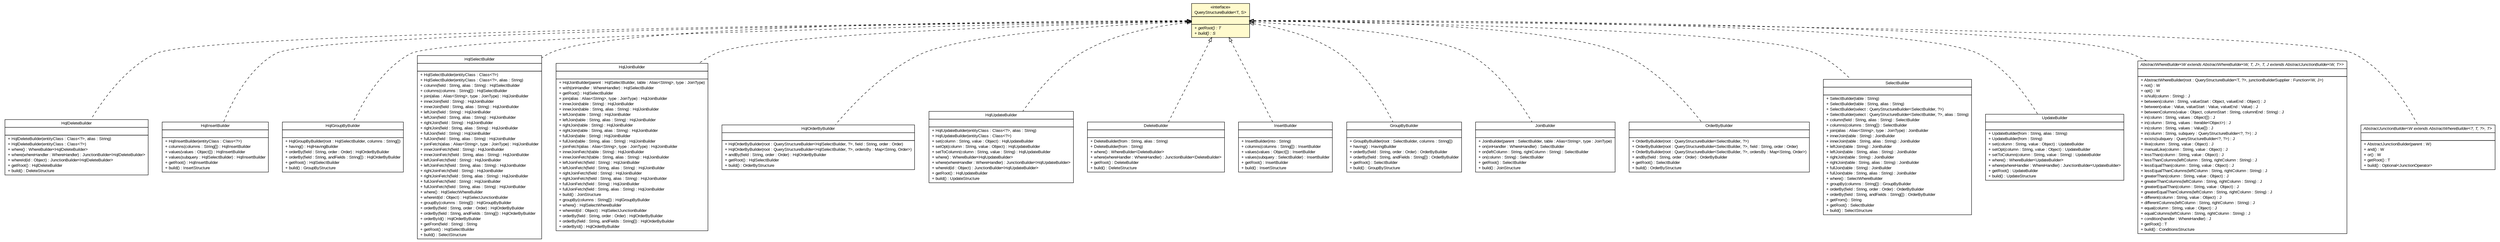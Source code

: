 #!/usr/local/bin/dot
#
# Class diagram 
# Generated by UMLGraph version R5_6 (http://www.umlgraph.org/)
#

digraph G {
	edge [fontname="arial",fontsize=10,labelfontname="arial",labelfontsize=10];
	node [fontname="arial",fontsize=10,shape=plaintext];
	nodesep=0.25;
	ranksep=0.5;
	// br.gov.to.sefaz.persistence.query.builder.hql.delete.HqlDeleteBuilder
	c15014 [label=<<table title="br.gov.to.sefaz.persistence.query.builder.hql.delete.HqlDeleteBuilder" border="0" cellborder="1" cellspacing="0" cellpadding="2" port="p" href="./hql/delete/HqlDeleteBuilder.html">
		<tr><td><table border="0" cellspacing="0" cellpadding="1">
<tr><td align="center" balign="center"> HqlDeleteBuilder </td></tr>
		</table></td></tr>
		<tr><td><table border="0" cellspacing="0" cellpadding="1">
<tr><td align="left" balign="left">  </td></tr>
		</table></td></tr>
		<tr><td><table border="0" cellspacing="0" cellpadding="1">
<tr><td align="left" balign="left"> + HqlDeleteBuilder(entityClass : Class&lt;?&gt;, alias : String) </td></tr>
<tr><td align="left" balign="left"> + HqlDeleteBuilder(entityClass : Class&lt;?&gt;) </td></tr>
<tr><td align="left" balign="left"> + where() : WhereBuilder&lt;HqlDeleteBuilder&gt; </td></tr>
<tr><td align="left" balign="left"> + where(whereHandler : WhereHandler) : JunctionBuilder&lt;HqlDeleteBuilder&gt; </td></tr>
<tr><td align="left" balign="left"> + whereId(id : Object) : JunctionBuilder&lt;HqlDeleteBuilder&gt; </td></tr>
<tr><td align="left" balign="left"> + getRoot() : HqlDeleteBuilder </td></tr>
<tr><td align="left" balign="left"> + build() : DeleteStructure </td></tr>
		</table></td></tr>
		</table>>, URL="./hql/delete/HqlDeleteBuilder.html", fontname="arial", fontcolor="black", fontsize=10.0];
	// br.gov.to.sefaz.persistence.query.builder.hql.insert.HqlInsertBuilder
	c15017 [label=<<table title="br.gov.to.sefaz.persistence.query.builder.hql.insert.HqlInsertBuilder" border="0" cellborder="1" cellspacing="0" cellpadding="2" port="p" href="./hql/insert/HqlInsertBuilder.html">
		<tr><td><table border="0" cellspacing="0" cellpadding="1">
<tr><td align="center" balign="center"> HqlInsertBuilder </td></tr>
		</table></td></tr>
		<tr><td><table border="0" cellspacing="0" cellpadding="1">
<tr><td align="left" balign="left">  </td></tr>
		</table></td></tr>
		<tr><td><table border="0" cellspacing="0" cellpadding="1">
<tr><td align="left" balign="left"> + HqlInsertBuilder(entityClass : Class&lt;?&gt;) </td></tr>
<tr><td align="left" balign="left"> + columns(columns : String[]) : HqlInsertBuilder </td></tr>
<tr><td align="left" balign="left"> + values(values : Object[]) : HqlInsertBuilder </td></tr>
<tr><td align="left" balign="left"> + values(subquery : HqlSelectBuilder) : HqlInsertBuilder </td></tr>
<tr><td align="left" balign="left"> + getRoot() : HqlInsertBuilder </td></tr>
<tr><td align="left" balign="left"> + build() : InsertStructure </td></tr>
		</table></td></tr>
		</table>>, URL="./hql/insert/HqlInsertBuilder.html", fontname="arial", fontcolor="black", fontsize=10.0];
	// br.gov.to.sefaz.persistence.query.builder.hql.select.groupby.HqlGroupByBuilder
	c15020 [label=<<table title="br.gov.to.sefaz.persistence.query.builder.hql.select.groupby.HqlGroupByBuilder" border="0" cellborder="1" cellspacing="0" cellpadding="2" port="p" href="./hql/select/groupby/HqlGroupByBuilder.html">
		<tr><td><table border="0" cellspacing="0" cellpadding="1">
<tr><td align="center" balign="center"> HqlGroupByBuilder </td></tr>
		</table></td></tr>
		<tr><td><table border="0" cellspacing="0" cellpadding="1">
<tr><td align="left" balign="left">  </td></tr>
		</table></td></tr>
		<tr><td><table border="0" cellspacing="0" cellpadding="1">
<tr><td align="left" balign="left"> + HqlGroupByBuilder(root : HqlSelectBuilder, columns : String[]) </td></tr>
<tr><td align="left" balign="left"> + having() : HqlHavingBuilder </td></tr>
<tr><td align="left" balign="left"> + orderBy(field : String, order : Order) : HqlOrderByBuilder </td></tr>
<tr><td align="left" balign="left"> + orderBy(field : String, andFields : String[]) : HqlOrderByBuilder </td></tr>
<tr><td align="left" balign="left"> + getRoot() : HqlSelectBuilder </td></tr>
<tr><td align="left" balign="left"> + build() : GroupByStructure </td></tr>
		</table></td></tr>
		</table>>, URL="./hql/select/groupby/HqlGroupByBuilder.html", fontname="arial", fontcolor="black", fontsize=10.0];
	// br.gov.to.sefaz.persistence.query.builder.hql.select.HqlSelectBuilder
	c15021 [label=<<table title="br.gov.to.sefaz.persistence.query.builder.hql.select.HqlSelectBuilder" border="0" cellborder="1" cellspacing="0" cellpadding="2" port="p" href="./hql/select/HqlSelectBuilder.html">
		<tr><td><table border="0" cellspacing="0" cellpadding="1">
<tr><td align="center" balign="center"> HqlSelectBuilder </td></tr>
		</table></td></tr>
		<tr><td><table border="0" cellspacing="0" cellpadding="1">
<tr><td align="left" balign="left">  </td></tr>
		</table></td></tr>
		<tr><td><table border="0" cellspacing="0" cellpadding="1">
<tr><td align="left" balign="left"> + HqlSelectBuilder(entityClass : Class&lt;?&gt;) </td></tr>
<tr><td align="left" balign="left"> + HqlSelectBuilder(entityClass : Class&lt;?&gt;, alias : String) </td></tr>
<tr><td align="left" balign="left"> + column(field : String, alias : String) : HqlSelectBuilder </td></tr>
<tr><td align="left" balign="left"> + columns(columns : String[]) : HqlSelectBuilder </td></tr>
<tr><td align="left" balign="left"> + join(alias : Alias&lt;String&gt;, type : JoinType) : HqlJoinBuilder </td></tr>
<tr><td align="left" balign="left"> + innerJoin(field : String) : HqlJoinBuilder </td></tr>
<tr><td align="left" balign="left"> + innerJoin(field : String, alias : String) : HqlJoinBuilder </td></tr>
<tr><td align="left" balign="left"> + leftJoin(field : String) : HqlJoinBuilder </td></tr>
<tr><td align="left" balign="left"> + leftJoin(field : String, alias : String) : HqlJoinBuilder </td></tr>
<tr><td align="left" balign="left"> + rightJoin(field : String) : HqlJoinBuilder </td></tr>
<tr><td align="left" balign="left"> + rightJoin(field : String, alias : String) : HqlJoinBuilder </td></tr>
<tr><td align="left" balign="left"> + fullJoin(field : String) : HqlJoinBuilder </td></tr>
<tr><td align="left" balign="left"> + fullJoin(field : String, alias : String) : HqlJoinBuilder </td></tr>
<tr><td align="left" balign="left"> + joinFetch(alias : Alias&lt;String&gt;, type : JoinType) : HqlJoinBuilder </td></tr>
<tr><td align="left" balign="left"> + innerJoinFetch(field : String) : HqlJoinBuilder </td></tr>
<tr><td align="left" balign="left"> + innerJoinFetch(field : String, alias : String) : HqlJoinBuilder </td></tr>
<tr><td align="left" balign="left"> + leftJoinFetch(field : String) : HqlJoinBuilder </td></tr>
<tr><td align="left" balign="left"> + leftJoinFetch(field : String, alias : String) : HqlJoinBuilder </td></tr>
<tr><td align="left" balign="left"> + rightJoinFetch(field : String) : HqlJoinBuilder </td></tr>
<tr><td align="left" balign="left"> + rightJoinFetch(field : String, alias : String) : HqlJoinBuilder </td></tr>
<tr><td align="left" balign="left"> + fullJoinFetch(field : String) : HqlJoinBuilder </td></tr>
<tr><td align="left" balign="left"> + fullJoinFetch(field : String, alias : String) : HqlJoinBuilder </td></tr>
<tr><td align="left" balign="left"> + where() : HqlSelectWhereBuilder </td></tr>
<tr><td align="left" balign="left"> + whereId(id : Object) : HqlSelectJunctionBuilder </td></tr>
<tr><td align="left" balign="left"> + groupBy(columns : String[]) : HqlGroupByBuilder </td></tr>
<tr><td align="left" balign="left"> + orderBy(field : String, order : Order) : HqlOrderByBuilder </td></tr>
<tr><td align="left" balign="left"> + orderBy(field : String, andFields : String[]) : HqlOrderByBuilder </td></tr>
<tr><td align="left" balign="left"> + orderById() : HqlOrderByBuilder </td></tr>
<tr><td align="left" balign="left"> + getFrom(field : String) : String </td></tr>
<tr><td align="left" balign="left"> + getRoot() : HqlSelectBuilder </td></tr>
<tr><td align="left" balign="left"> + build() : SelectStructure </td></tr>
		</table></td></tr>
		</table>>, URL="./hql/select/HqlSelectBuilder.html", fontname="arial", fontcolor="black", fontsize=10.0];
	// br.gov.to.sefaz.persistence.query.builder.hql.select.join.HqlJoinBuilder
	c15022 [label=<<table title="br.gov.to.sefaz.persistence.query.builder.hql.select.join.HqlJoinBuilder" border="0" cellborder="1" cellspacing="0" cellpadding="2" port="p" href="./hql/select/join/HqlJoinBuilder.html">
		<tr><td><table border="0" cellspacing="0" cellpadding="1">
<tr><td align="center" balign="center"> HqlJoinBuilder </td></tr>
		</table></td></tr>
		<tr><td><table border="0" cellspacing="0" cellpadding="1">
<tr><td align="left" balign="left">  </td></tr>
		</table></td></tr>
		<tr><td><table border="0" cellspacing="0" cellpadding="1">
<tr><td align="left" balign="left"> + HqlJoinBuilder(parent : HqlSelectBuilder, table : Alias&lt;String&gt;, type : JoinType) </td></tr>
<tr><td align="left" balign="left"> + with(onHandler : WhereHandler) : HqlSelectBuilder </td></tr>
<tr><td align="left" balign="left"> + getRoot() : HqlSelectBuilder </td></tr>
<tr><td align="left" balign="left"> + join(alias : Alias&lt;String&gt;, type : JoinType) : HqlJoinBuilder </td></tr>
<tr><td align="left" balign="left"> + innerJoin(table : String) : HqlJoinBuilder </td></tr>
<tr><td align="left" balign="left"> + innerJoin(table : String, alias : String) : HqlJoinBuilder </td></tr>
<tr><td align="left" balign="left"> + leftJoin(table : String) : HqlJoinBuilder </td></tr>
<tr><td align="left" balign="left"> + leftJoin(table : String, alias : String) : HqlJoinBuilder </td></tr>
<tr><td align="left" balign="left"> + rightJoin(table : String) : HqlJoinBuilder </td></tr>
<tr><td align="left" balign="left"> + rightJoin(table : String, alias : String) : HqlJoinBuilder </td></tr>
<tr><td align="left" balign="left"> + fullJoin(table : String) : HqlJoinBuilder </td></tr>
<tr><td align="left" balign="left"> + fullJoin(table : String, alias : String) : HqlJoinBuilder </td></tr>
<tr><td align="left" balign="left"> + joinFetch(alias : Alias&lt;String&gt;, type : JoinType) : HqlJoinBuilder </td></tr>
<tr><td align="left" balign="left"> + innerJoinFetch(table : String) : HqlJoinBuilder </td></tr>
<tr><td align="left" balign="left"> + innerJoinFetch(table : String, alias : String) : HqlJoinBuilder </td></tr>
<tr><td align="left" balign="left"> + leftJoinFetch(field : String) : HqlJoinBuilder </td></tr>
<tr><td align="left" balign="left"> + leftJoinFetch(field : String, alias : String) : HqlJoinBuilder </td></tr>
<tr><td align="left" balign="left"> + rightJoinFetch(field : String) : HqlJoinBuilder </td></tr>
<tr><td align="left" balign="left"> + rightJoinFetch(field : String, alias : String) : HqlJoinBuilder </td></tr>
<tr><td align="left" balign="left"> + fullJoinFetch(field : String) : HqlJoinBuilder </td></tr>
<tr><td align="left" balign="left"> + fullJoinFetch(field : String, alias : String) : HqlJoinBuilder </td></tr>
<tr><td align="left" balign="left"> + build() : JoinStructure </td></tr>
<tr><td align="left" balign="left"> + groupBy(columns : String[]) : HqlGroupByBuilder </td></tr>
<tr><td align="left" balign="left"> + where() : HqlSelectWhereBuilder </td></tr>
<tr><td align="left" balign="left"> + whereId(id : Object) : HqlSelectJunctionBuilder </td></tr>
<tr><td align="left" balign="left"> + orderBy(field : String, order : Order) : HqlOrderByBuilder </td></tr>
<tr><td align="left" balign="left"> + orderBy(field : String, andFields : String[]) : HqlOrderByBuilder </td></tr>
<tr><td align="left" balign="left"> + orderById() : HqlOrderByBuilder </td></tr>
		</table></td></tr>
		</table>>, URL="./hql/select/join/HqlJoinBuilder.html", fontname="arial", fontcolor="black", fontsize=10.0];
	// br.gov.to.sefaz.persistence.query.builder.hql.select.orderby.HqlOrderByBuilder
	c15023 [label=<<table title="br.gov.to.sefaz.persistence.query.builder.hql.select.orderby.HqlOrderByBuilder" border="0" cellborder="1" cellspacing="0" cellpadding="2" port="p" href="./hql/select/orderby/HqlOrderByBuilder.html">
		<tr><td><table border="0" cellspacing="0" cellpadding="1">
<tr><td align="center" balign="center"> HqlOrderByBuilder </td></tr>
		</table></td></tr>
		<tr><td><table border="0" cellspacing="0" cellpadding="1">
<tr><td align="left" balign="left">  </td></tr>
		</table></td></tr>
		<tr><td><table border="0" cellspacing="0" cellpadding="1">
<tr><td align="left" balign="left"> + HqlOrderByBuilder(root : QueryStructureBuilder&lt;HqlSelectBuilder, ?&gt;, field : String, order : Order) </td></tr>
<tr><td align="left" balign="left"> + HqlOrderByBuilder(root : QueryStructureBuilder&lt;HqlSelectBuilder, ?&gt;, ordersBy : Map&lt;String, Order&gt;) </td></tr>
<tr><td align="left" balign="left"> + andBy(field : String, order : Order) : HqlOrderByBuilder </td></tr>
<tr><td align="left" balign="left"> + getRoot() : HqlSelectBuilder </td></tr>
<tr><td align="left" balign="left"> + build() : OrderByStructure </td></tr>
		</table></td></tr>
		</table>>, URL="./hql/select/orderby/HqlOrderByBuilder.html", fontname="arial", fontcolor="black", fontsize=10.0];
	// br.gov.to.sefaz.persistence.query.builder.hql.update.HqlUpdateBuilder
	c15031 [label=<<table title="br.gov.to.sefaz.persistence.query.builder.hql.update.HqlUpdateBuilder" border="0" cellborder="1" cellspacing="0" cellpadding="2" port="p" href="./hql/update/HqlUpdateBuilder.html">
		<tr><td><table border="0" cellspacing="0" cellpadding="1">
<tr><td align="center" balign="center"> HqlUpdateBuilder </td></tr>
		</table></td></tr>
		<tr><td><table border="0" cellspacing="0" cellpadding="1">
<tr><td align="left" balign="left">  </td></tr>
		</table></td></tr>
		<tr><td><table border="0" cellspacing="0" cellpadding="1">
<tr><td align="left" balign="left"> + HqlUpdateBuilder(entityClass : Class&lt;?&gt;, alias : String) </td></tr>
<tr><td align="left" balign="left"> + HqlUpdateBuilder(entityClass : Class&lt;?&gt;) </td></tr>
<tr><td align="left" balign="left"> + set(column : String, value : Object) : HqlUpdateBuilder </td></tr>
<tr><td align="left" balign="left"> + setOpt(column : String, value : Object) : HqlUpdateBuilder </td></tr>
<tr><td align="left" balign="left"> + setToColumn(column : String, value : String) : HqlUpdateBuilder </td></tr>
<tr><td align="left" balign="left"> + where() : WhereBuilder&lt;HqlUpdateBuilder&gt; </td></tr>
<tr><td align="left" balign="left"> + where(whereHandler : WhereHandler) : JunctionBuilder&lt;HqlUpdateBuilder&gt; </td></tr>
<tr><td align="left" balign="left"> + whereId(id : Object) : JunctionBuilder&lt;HqlUpdateBuilder&gt; </td></tr>
<tr><td align="left" balign="left"> + getRoot() : HqlUpdateBuilder </td></tr>
<tr><td align="left" balign="left"> + build() : UpdateStructure </td></tr>
		</table></td></tr>
		</table>>, URL="./hql/update/HqlUpdateBuilder.html", fontname="arial", fontcolor="black", fontsize=10.0];
	// br.gov.to.sefaz.persistence.query.builder.QueryStructureBuilder<T, S>
	c15032 [label=<<table title="br.gov.to.sefaz.persistence.query.builder.QueryStructureBuilder" border="0" cellborder="1" cellspacing="0" cellpadding="2" port="p" bgcolor="lemonChiffon" href="./QueryStructureBuilder.html">
		<tr><td><table border="0" cellspacing="0" cellpadding="1">
<tr><td align="center" balign="center"> &#171;interface&#187; </td></tr>
<tr><td align="center" balign="center"> QueryStructureBuilder&lt;T, S&gt; </td></tr>
		</table></td></tr>
		<tr><td><table border="0" cellspacing="0" cellpadding="1">
<tr><td align="left" balign="left">  </td></tr>
		</table></td></tr>
		<tr><td><table border="0" cellspacing="0" cellpadding="1">
<tr><td align="left" balign="left"><font face="arial italic" point-size="10.0"> + getRoot() : T </font></td></tr>
<tr><td align="left" balign="left"><font face="arial italic" point-size="10.0"> + build() : S </font></td></tr>
		</table></td></tr>
		</table>>, URL="./QueryStructureBuilder.html", fontname="arial", fontcolor="black", fontsize=10.0];
	// br.gov.to.sefaz.persistence.query.builder.sql.delete.DeleteBuilder
	c15035 [label=<<table title="br.gov.to.sefaz.persistence.query.builder.sql.delete.DeleteBuilder" border="0" cellborder="1" cellspacing="0" cellpadding="2" port="p" href="./sql/delete/DeleteBuilder.html">
		<tr><td><table border="0" cellspacing="0" cellpadding="1">
<tr><td align="center" balign="center"> DeleteBuilder </td></tr>
		</table></td></tr>
		<tr><td><table border="0" cellspacing="0" cellpadding="1">
<tr><td align="left" balign="left">  </td></tr>
		</table></td></tr>
		<tr><td><table border="0" cellspacing="0" cellpadding="1">
<tr><td align="left" balign="left"> + DeleteBuilder(from : String, alias : String) </td></tr>
<tr><td align="left" balign="left"> + DeleteBuilder(from : String) </td></tr>
<tr><td align="left" balign="left"> + where() : WhereBuilder&lt;DeleteBuilder&gt; </td></tr>
<tr><td align="left" balign="left"> + where(whereHandler : WhereHandler) : JunctionBuilder&lt;DeleteBuilder&gt; </td></tr>
<tr><td align="left" balign="left"> + getRoot() : DeleteBuilder </td></tr>
<tr><td align="left" balign="left"> + build() : DeleteStructure </td></tr>
		</table></td></tr>
		</table>>, URL="./sql/delete/DeleteBuilder.html", fontname="arial", fontcolor="black", fontsize=10.0];
	// br.gov.to.sefaz.persistence.query.builder.sql.insert.InsertBuilder
	c15036 [label=<<table title="br.gov.to.sefaz.persistence.query.builder.sql.insert.InsertBuilder" border="0" cellborder="1" cellspacing="0" cellpadding="2" port="p" href="./sql/insert/InsertBuilder.html">
		<tr><td><table border="0" cellspacing="0" cellpadding="1">
<tr><td align="center" balign="center"> InsertBuilder </td></tr>
		</table></td></tr>
		<tr><td><table border="0" cellspacing="0" cellpadding="1">
<tr><td align="left" balign="left">  </td></tr>
		</table></td></tr>
		<tr><td><table border="0" cellspacing="0" cellpadding="1">
<tr><td align="left" balign="left"> + InsertBuilder(into : String) </td></tr>
<tr><td align="left" balign="left"> + columns(columns : String[]) : InsertBuilder </td></tr>
<tr><td align="left" balign="left"> + values(values : Object[]) : InsertBuilder </td></tr>
<tr><td align="left" balign="left"> + values(subquery : SelectBuilder) : InsertBuilder </td></tr>
<tr><td align="left" balign="left"> + getRoot() : InsertBuilder </td></tr>
<tr><td align="left" balign="left"> + build() : InsertStructure </td></tr>
		</table></td></tr>
		</table>>, URL="./sql/insert/InsertBuilder.html", fontname="arial", fontcolor="black", fontsize=10.0];
	// br.gov.to.sefaz.persistence.query.builder.sql.select.groupby.GroupByBuilder
	c15039 [label=<<table title="br.gov.to.sefaz.persistence.query.builder.sql.select.groupby.GroupByBuilder" border="0" cellborder="1" cellspacing="0" cellpadding="2" port="p" href="./sql/select/groupby/GroupByBuilder.html">
		<tr><td><table border="0" cellspacing="0" cellpadding="1">
<tr><td align="center" balign="center"> GroupByBuilder </td></tr>
		</table></td></tr>
		<tr><td><table border="0" cellspacing="0" cellpadding="1">
<tr><td align="left" balign="left">  </td></tr>
		</table></td></tr>
		<tr><td><table border="0" cellspacing="0" cellpadding="1">
<tr><td align="left" balign="left"> + GroupByBuilder(root : SelectBuilder, columns : String[]) </td></tr>
<tr><td align="left" balign="left"> + having() : HavingBuilder </td></tr>
<tr><td align="left" balign="left"> + orderBy(field : String, order : Order) : OrderByBuilder </td></tr>
<tr><td align="left" balign="left"> + orderBy(field : String, andFields : String[]) : OrderByBuilder </td></tr>
<tr><td align="left" balign="left"> + getRoot() : SelectBuilder </td></tr>
<tr><td align="left" balign="left"> + build() : GroupByStructure </td></tr>
		</table></td></tr>
		</table>>, URL="./sql/select/groupby/GroupByBuilder.html", fontname="arial", fontcolor="black", fontsize=10.0];
	// br.gov.to.sefaz.persistence.query.builder.sql.select.join.JoinBuilder
	c15040 [label=<<table title="br.gov.to.sefaz.persistence.query.builder.sql.select.join.JoinBuilder" border="0" cellborder="1" cellspacing="0" cellpadding="2" port="p" href="./sql/select/join/JoinBuilder.html">
		<tr><td><table border="0" cellspacing="0" cellpadding="1">
<tr><td align="center" balign="center"> JoinBuilder </td></tr>
		</table></td></tr>
		<tr><td><table border="0" cellspacing="0" cellpadding="1">
<tr><td align="left" balign="left">  </td></tr>
		</table></td></tr>
		<tr><td><table border="0" cellspacing="0" cellpadding="1">
<tr><td align="left" balign="left"> + JoinBuilder(parent : SelectBuilder, table : Alias&lt;String&gt;, type : JoinType) </td></tr>
<tr><td align="left" balign="left"> + on(onHandler : WhereHandler) : SelectBuilder </td></tr>
<tr><td align="left" balign="left"> + on(leftColumn : String, rightColumn : String) : SelectBuilder </td></tr>
<tr><td align="left" balign="left"> + on(column : String) : SelectBuilder </td></tr>
<tr><td align="left" balign="left"> + getRoot() : SelectBuilder </td></tr>
<tr><td align="left" balign="left"> + build() : JoinStructure </td></tr>
		</table></td></tr>
		</table>>, URL="./sql/select/join/JoinBuilder.html", fontname="arial", fontcolor="black", fontsize=10.0];
	// br.gov.to.sefaz.persistence.query.builder.sql.select.orderby.OrderByBuilder
	c15041 [label=<<table title="br.gov.to.sefaz.persistence.query.builder.sql.select.orderby.OrderByBuilder" border="0" cellborder="1" cellspacing="0" cellpadding="2" port="p" href="./sql/select/orderby/OrderByBuilder.html">
		<tr><td><table border="0" cellspacing="0" cellpadding="1">
<tr><td align="center" balign="center"> OrderByBuilder </td></tr>
		</table></td></tr>
		<tr><td><table border="0" cellspacing="0" cellpadding="1">
<tr><td align="left" balign="left">  </td></tr>
		</table></td></tr>
		<tr><td><table border="0" cellspacing="0" cellpadding="1">
<tr><td align="left" balign="left"> + OrderByBuilder(root : QueryStructureBuilder&lt;SelectBuilder, ?&gt;) </td></tr>
<tr><td align="left" balign="left"> + OrderByBuilder(root : QueryStructureBuilder&lt;SelectBuilder, ?&gt;, field : String, order : Order) </td></tr>
<tr><td align="left" balign="left"> + OrderByBuilder(root : QueryStructureBuilder&lt;SelectBuilder, ?&gt;, ordersBy : Map&lt;String, Order&gt;) </td></tr>
<tr><td align="left" balign="left"> + andBy(field : String, order : Order) : OrderByBuilder </td></tr>
<tr><td align="left" balign="left"> + getRoot() : SelectBuilder </td></tr>
<tr><td align="left" balign="left"> + build() : OrderByStructure </td></tr>
		</table></td></tr>
		</table>>, URL="./sql/select/orderby/OrderByBuilder.html", fontname="arial", fontcolor="black", fontsize=10.0];
	// br.gov.to.sefaz.persistence.query.builder.sql.select.SelectBuilder
	c15042 [label=<<table title="br.gov.to.sefaz.persistence.query.builder.sql.select.SelectBuilder" border="0" cellborder="1" cellspacing="0" cellpadding="2" port="p" href="./sql/select/SelectBuilder.html">
		<tr><td><table border="0" cellspacing="0" cellpadding="1">
<tr><td align="center" balign="center"> SelectBuilder </td></tr>
		</table></td></tr>
		<tr><td><table border="0" cellspacing="0" cellpadding="1">
<tr><td align="left" balign="left">  </td></tr>
		</table></td></tr>
		<tr><td><table border="0" cellspacing="0" cellpadding="1">
<tr><td align="left" balign="left"> + SelectBuilder(table : String) </td></tr>
<tr><td align="left" balign="left"> + SelectBuilder(table : String, alias : String) </td></tr>
<tr><td align="left" balign="left"> + SelectBuilder(select : QueryStructureBuilder&lt;SelectBuilder, ?&gt;) </td></tr>
<tr><td align="left" balign="left"> + SelectBuilder(select : QueryStructureBuilder&lt;SelectBuilder, ?&gt;, alias : String) </td></tr>
<tr><td align="left" balign="left"> + column(field : String, alias : String) : SelectBuilder </td></tr>
<tr><td align="left" balign="left"> + columns(columns : String[]) : SelectBuilder </td></tr>
<tr><td align="left" balign="left"> + join(alias : Alias&lt;String&gt;, type : JoinType) : JoinBuilder </td></tr>
<tr><td align="left" balign="left"> + innerJoin(table : String) : JoinBuilder </td></tr>
<tr><td align="left" balign="left"> + innerJoin(table : String, alias : String) : JoinBuilder </td></tr>
<tr><td align="left" balign="left"> + leftJoin(table : String) : JoinBuilder </td></tr>
<tr><td align="left" balign="left"> + leftJoin(table : String, alias : String) : JoinBuilder </td></tr>
<tr><td align="left" balign="left"> + rightJoin(table : String) : JoinBuilder </td></tr>
<tr><td align="left" balign="left"> + rightJoin(table : String, alias : String) : JoinBuilder </td></tr>
<tr><td align="left" balign="left"> + fullJoin(table : String) : JoinBuilder </td></tr>
<tr><td align="left" balign="left"> + fullJoin(table : String, alias : String) : JoinBuilder </td></tr>
<tr><td align="left" balign="left"> + where() : SelectWhereBuilder </td></tr>
<tr><td align="left" balign="left"> + groupBy(columns : String[]) : GroupByBuilder </td></tr>
<tr><td align="left" balign="left"> + orderBy(field : String, order : Order) : OrderByBuilder </td></tr>
<tr><td align="left" balign="left"> + orderBy(field : String, andFields : String[]) : OrderByBuilder </td></tr>
<tr><td align="left" balign="left"> + getFrom() : String </td></tr>
<tr><td align="left" balign="left"> + getRoot() : SelectBuilder </td></tr>
<tr><td align="left" balign="left"> + build() : SelectStructure </td></tr>
		</table></td></tr>
		</table>>, URL="./sql/select/SelectBuilder.html", fontname="arial", fontcolor="black", fontsize=10.0];
	// br.gov.to.sefaz.persistence.query.builder.sql.update.UpdateBuilder
	c15050 [label=<<table title="br.gov.to.sefaz.persistence.query.builder.sql.update.UpdateBuilder" border="0" cellborder="1" cellspacing="0" cellpadding="2" port="p" href="./sql/update/UpdateBuilder.html">
		<tr><td><table border="0" cellspacing="0" cellpadding="1">
<tr><td align="center" balign="center"> UpdateBuilder </td></tr>
		</table></td></tr>
		<tr><td><table border="0" cellspacing="0" cellpadding="1">
<tr><td align="left" balign="left">  </td></tr>
		</table></td></tr>
		<tr><td><table border="0" cellspacing="0" cellpadding="1">
<tr><td align="left" balign="left"> + UpdateBuilder(from : String, alias : String) </td></tr>
<tr><td align="left" balign="left"> + UpdateBuilder(from : String) </td></tr>
<tr><td align="left" balign="left"> + set(column : String, value : Object) : UpdateBuilder </td></tr>
<tr><td align="left" balign="left"> + setOpt(column : String, value : Object) : UpdateBuilder </td></tr>
<tr><td align="left" balign="left"> + setToColumn(column : String, value : String) : UpdateBuilder </td></tr>
<tr><td align="left" balign="left"> + where() : WhereBuilder&lt;UpdateBuilder&gt; </td></tr>
<tr><td align="left" balign="left"> + where(whereHandler : WhereHandler) : JunctionBuilder&lt;UpdateBuilder&gt; </td></tr>
<tr><td align="left" balign="left"> + getRoot() : UpdateBuilder </td></tr>
<tr><td align="left" balign="left"> + build() : UpdateStructure </td></tr>
		</table></td></tr>
		</table>>, URL="./sql/update/UpdateBuilder.html", fontname="arial", fontcolor="black", fontsize=10.0];
	// br.gov.to.sefaz.persistence.query.builder.sql.where.AbstractWhereBuilder<W extends br.gov.to.sefaz.persistence.query.builder.sql.where.AbstractWhereBuilder<W, T, J>, T, J extends br.gov.to.sefaz.persistence.query.builder.sql.where.AbstractJunctionBuilder<W, T>>
	c15055 [label=<<table title="br.gov.to.sefaz.persistence.query.builder.sql.where.AbstractWhereBuilder" border="0" cellborder="1" cellspacing="0" cellpadding="2" port="p" href="./sql/where/AbstractWhereBuilder.html">
		<tr><td><table border="0" cellspacing="0" cellpadding="1">
<tr><td align="center" balign="center"><font face="arial italic"> AbstractWhereBuilder&lt;W extends AbstractWhereBuilder&lt;W, T, J&gt;, T, J extends AbstractJunctionBuilder&lt;W, T&gt;&gt; </font></td></tr>
		</table></td></tr>
		<tr><td><table border="0" cellspacing="0" cellpadding="1">
<tr><td align="left" balign="left">  </td></tr>
		</table></td></tr>
		<tr><td><table border="0" cellspacing="0" cellpadding="1">
<tr><td align="left" balign="left"> + AbstractWhereBuilder(root : QueryStructureBuilder&lt;T, ?&gt;, junctionBuilderSupplier : Function&lt;W, J&gt;) </td></tr>
<tr><td align="left" balign="left"> + not() : W </td></tr>
<tr><td align="left" balign="left"> + opt() : W </td></tr>
<tr><td align="left" balign="left"> + isNull(column : String) : J </td></tr>
<tr><td align="left" balign="left"> + between(column : String, valueStart : Object, valueEnd : Object) : J </td></tr>
<tr><td align="left" balign="left"> + between(value : Value, valueStart : Value, valueEnd : Value) : J </td></tr>
<tr><td align="left" balign="left"> + betweenColumns(value : Object, columnStart : String, columnEnd : String) : J </td></tr>
<tr><td align="left" balign="left"> + in(column : String, values : Object[]) : J </td></tr>
<tr><td align="left" balign="left"> + in(column : String, values : Iterable&lt;Object&gt;) : J </td></tr>
<tr><td align="left" balign="left"> + in(column : String, values : Value[]) : J </td></tr>
<tr><td align="left" balign="left"> + in(column : String, subquery : QueryStructureBuilder&lt;?, ?&gt;) : J </td></tr>
<tr><td align="left" balign="left"> + exists(subquery : QueryStructureBuilder&lt;?, ?&gt;) : J </td></tr>
<tr><td align="left" balign="left"> + like(column : String, value : Object) : J </td></tr>
<tr><td align="left" balign="left"> + manualLike(column : String, value : Object) : J </td></tr>
<tr><td align="left" balign="left"> + lessThan(column : String, value : Object) : J </td></tr>
<tr><td align="left" balign="left"> + lessThanColumns(leftColumn : String, rightColumn : String) : J </td></tr>
<tr><td align="left" balign="left"> + lessEqualThan(column : String, value : Object) : J </td></tr>
<tr><td align="left" balign="left"> + lessEqualThanColumns(leftColumn : String, rightColumn : String) : J </td></tr>
<tr><td align="left" balign="left"> + greaterThan(column : String, value : Object) : J </td></tr>
<tr><td align="left" balign="left"> + greaterThanColumns(leftColumn : String, rightColumn : String) : J </td></tr>
<tr><td align="left" balign="left"> + greaterEqualThan(column : String, value : Object) : J </td></tr>
<tr><td align="left" balign="left"> + greaterEqualThanColumns(leftColumn : String, rightColumn : String) : J </td></tr>
<tr><td align="left" balign="left"> + different(column : String, value : Object) : J </td></tr>
<tr><td align="left" balign="left"> + differentColumns(leftColumn : String, rightColumn : String) : J </td></tr>
<tr><td align="left" balign="left"> + equal(column : String, value : Object) : J </td></tr>
<tr><td align="left" balign="left"> + equalColumns(leftColumn : String, rightColumn : String) : J </td></tr>
<tr><td align="left" balign="left"> + condition(handler : WhereHandler) : J </td></tr>
<tr><td align="left" balign="left"> + getRoot() : T </td></tr>
<tr><td align="left" balign="left"> + build() : ConditionsStructure </td></tr>
		</table></td></tr>
		</table>>, URL="./sql/where/AbstractWhereBuilder.html", fontname="arial", fontcolor="black", fontsize=10.0];
	// br.gov.to.sefaz.persistence.query.builder.sql.where.AbstractJunctionBuilder<W extends br.gov.to.sefaz.persistence.query.builder.sql.where.AbstractWhereBuilder<?, T, ?>, T>
	c15056 [label=<<table title="br.gov.to.sefaz.persistence.query.builder.sql.where.AbstractJunctionBuilder" border="0" cellborder="1" cellspacing="0" cellpadding="2" port="p" href="./sql/where/AbstractJunctionBuilder.html">
		<tr><td><table border="0" cellspacing="0" cellpadding="1">
<tr><td align="center" balign="center"><font face="arial italic"> AbstractJunctionBuilder&lt;W extends AbstractWhereBuilder&lt;?, T, ?&gt;, T&gt; </font></td></tr>
		</table></td></tr>
		<tr><td><table border="0" cellspacing="0" cellpadding="1">
<tr><td align="left" balign="left">  </td></tr>
		</table></td></tr>
		<tr><td><table border="0" cellspacing="0" cellpadding="1">
<tr><td align="left" balign="left"> + AbstractJunctionBuilder(parent : W) </td></tr>
<tr><td align="left" balign="left"> + and() : W </td></tr>
<tr><td align="left" balign="left"> + or() : W </td></tr>
<tr><td align="left" balign="left"> + getRoot() : T </td></tr>
<tr><td align="left" balign="left"> + build() : Optional&lt;JunctionOperator&gt; </td></tr>
		</table></td></tr>
		</table>>, URL="./sql/where/AbstractJunctionBuilder.html", fontname="arial", fontcolor="black", fontsize=10.0];
	//br.gov.to.sefaz.persistence.query.builder.hql.delete.HqlDeleteBuilder implements br.gov.to.sefaz.persistence.query.builder.QueryStructureBuilder<T, S>
	c15032:p -> c15014:p [dir=back,arrowtail=empty,style=dashed];
	//br.gov.to.sefaz.persistence.query.builder.hql.insert.HqlInsertBuilder implements br.gov.to.sefaz.persistence.query.builder.QueryStructureBuilder<T, S>
	c15032:p -> c15017:p [dir=back,arrowtail=empty,style=dashed];
	//br.gov.to.sefaz.persistence.query.builder.hql.select.groupby.HqlGroupByBuilder implements br.gov.to.sefaz.persistence.query.builder.QueryStructureBuilder<T, S>
	c15032:p -> c15020:p [dir=back,arrowtail=empty,style=dashed];
	//br.gov.to.sefaz.persistence.query.builder.hql.select.HqlSelectBuilder implements br.gov.to.sefaz.persistence.query.builder.QueryStructureBuilder<T, S>
	c15032:p -> c15021:p [dir=back,arrowtail=empty,style=dashed];
	//br.gov.to.sefaz.persistence.query.builder.hql.select.join.HqlJoinBuilder implements br.gov.to.sefaz.persistence.query.builder.QueryStructureBuilder<T, S>
	c15032:p -> c15022:p [dir=back,arrowtail=empty,style=dashed];
	//br.gov.to.sefaz.persistence.query.builder.hql.select.orderby.HqlOrderByBuilder implements br.gov.to.sefaz.persistence.query.builder.QueryStructureBuilder<T, S>
	c15032:p -> c15023:p [dir=back,arrowtail=empty,style=dashed];
	//br.gov.to.sefaz.persistence.query.builder.hql.update.HqlUpdateBuilder implements br.gov.to.sefaz.persistence.query.builder.QueryStructureBuilder<T, S>
	c15032:p -> c15031:p [dir=back,arrowtail=empty,style=dashed];
	//br.gov.to.sefaz.persistence.query.builder.sql.delete.DeleteBuilder implements br.gov.to.sefaz.persistence.query.builder.QueryStructureBuilder<T, S>
	c15032:p -> c15035:p [dir=back,arrowtail=empty,style=dashed];
	//br.gov.to.sefaz.persistence.query.builder.sql.insert.InsertBuilder implements br.gov.to.sefaz.persistence.query.builder.QueryStructureBuilder<T, S>
	c15032:p -> c15036:p [dir=back,arrowtail=empty,style=dashed];
	//br.gov.to.sefaz.persistence.query.builder.sql.select.groupby.GroupByBuilder implements br.gov.to.sefaz.persistence.query.builder.QueryStructureBuilder<T, S>
	c15032:p -> c15039:p [dir=back,arrowtail=empty,style=dashed];
	//br.gov.to.sefaz.persistence.query.builder.sql.select.join.JoinBuilder implements br.gov.to.sefaz.persistence.query.builder.QueryStructureBuilder<T, S>
	c15032:p -> c15040:p [dir=back,arrowtail=empty,style=dashed];
	//br.gov.to.sefaz.persistence.query.builder.sql.select.orderby.OrderByBuilder implements br.gov.to.sefaz.persistence.query.builder.QueryStructureBuilder<T, S>
	c15032:p -> c15041:p [dir=back,arrowtail=empty,style=dashed];
	//br.gov.to.sefaz.persistence.query.builder.sql.select.SelectBuilder implements br.gov.to.sefaz.persistence.query.builder.QueryStructureBuilder<T, S>
	c15032:p -> c15042:p [dir=back,arrowtail=empty,style=dashed];
	//br.gov.to.sefaz.persistence.query.builder.sql.update.UpdateBuilder implements br.gov.to.sefaz.persistence.query.builder.QueryStructureBuilder<T, S>
	c15032:p -> c15050:p [dir=back,arrowtail=empty,style=dashed];
	//br.gov.to.sefaz.persistence.query.builder.sql.where.AbstractWhereBuilder<W extends br.gov.to.sefaz.persistence.query.builder.sql.where.AbstractWhereBuilder<W, T, J>, T, J extends br.gov.to.sefaz.persistence.query.builder.sql.where.AbstractJunctionBuilder<W, T>> implements br.gov.to.sefaz.persistence.query.builder.QueryStructureBuilder<T, S>
	c15032:p -> c15055:p [dir=back,arrowtail=empty,style=dashed];
	//br.gov.to.sefaz.persistence.query.builder.sql.where.AbstractJunctionBuilder<W extends br.gov.to.sefaz.persistence.query.builder.sql.where.AbstractWhereBuilder<?, T, ?>, T> implements br.gov.to.sefaz.persistence.query.builder.QueryStructureBuilder<T, S>
	c15032:p -> c15056:p [dir=back,arrowtail=empty,style=dashed];
}

